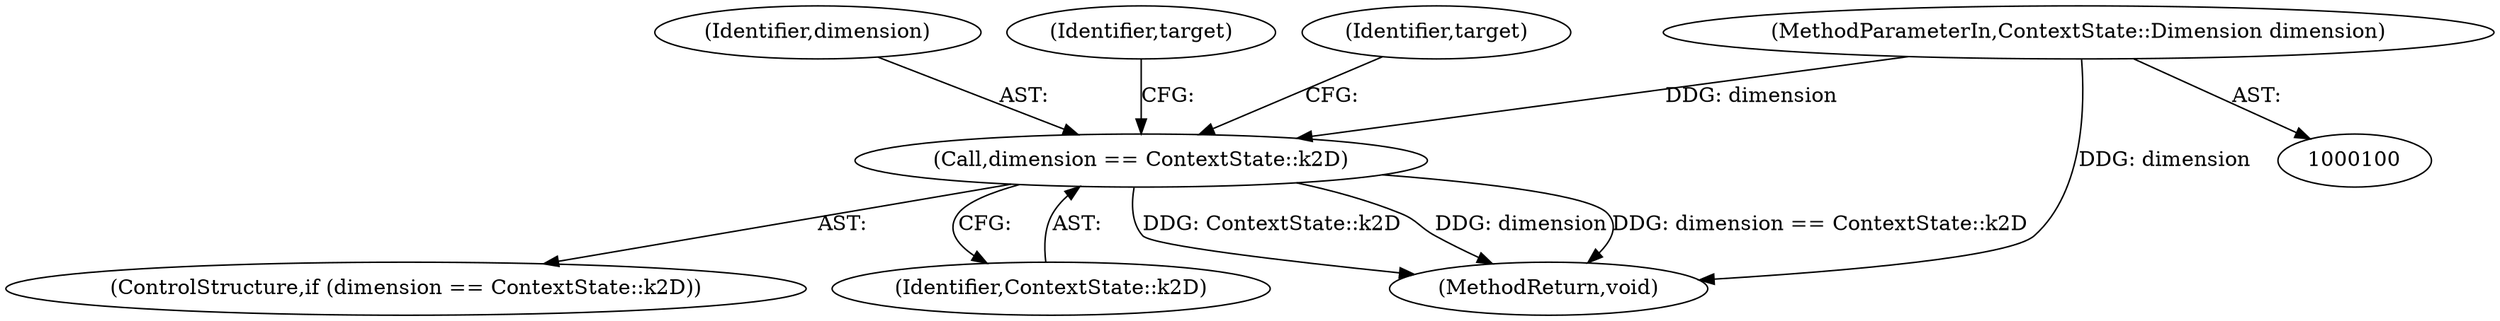 digraph "1_Chrome_385508dc888ef15d272cdd2705b17996abc519d6_0@del" {
"1000374" [label="(Call,dimension == ContextState::k2D)"];
"1000107" [label="(MethodParameterIn,ContextState::Dimension dimension)"];
"1000375" [label="(Identifier,dimension)"];
"1000374" [label="(Call,dimension == ContextState::k2D)"];
"1000107" [label="(MethodParameterIn,ContextState::Dimension dimension)"];
"1000373" [label="(ControlStructure,if (dimension == ContextState::k2D))"];
"1000376" [label="(Identifier,ContextState::k2D)"];
"1000513" [label="(MethodReturn,void)"];
"1000379" [label="(Identifier,target)"];
"1000387" [label="(Identifier,target)"];
"1000374" -> "1000373"  [label="AST: "];
"1000374" -> "1000376"  [label="CFG: "];
"1000375" -> "1000374"  [label="AST: "];
"1000376" -> "1000374"  [label="AST: "];
"1000379" -> "1000374"  [label="CFG: "];
"1000387" -> "1000374"  [label="CFG: "];
"1000374" -> "1000513"  [label="DDG: ContextState::k2D"];
"1000374" -> "1000513"  [label="DDG: dimension"];
"1000374" -> "1000513"  [label="DDG: dimension == ContextState::k2D"];
"1000107" -> "1000374"  [label="DDG: dimension"];
"1000107" -> "1000100"  [label="AST: "];
"1000107" -> "1000513"  [label="DDG: dimension"];
}
